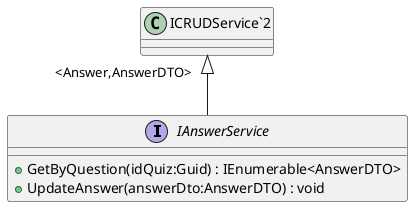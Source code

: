 @startuml
interface IAnswerService {
    + GetByQuestion(idQuiz:Guid) : IEnumerable<AnswerDTO>
    + UpdateAnswer(answerDto:AnswerDTO) : void
}
"ICRUDService`2" "<Answer,AnswerDTO>" <|-- IAnswerService
@enduml
